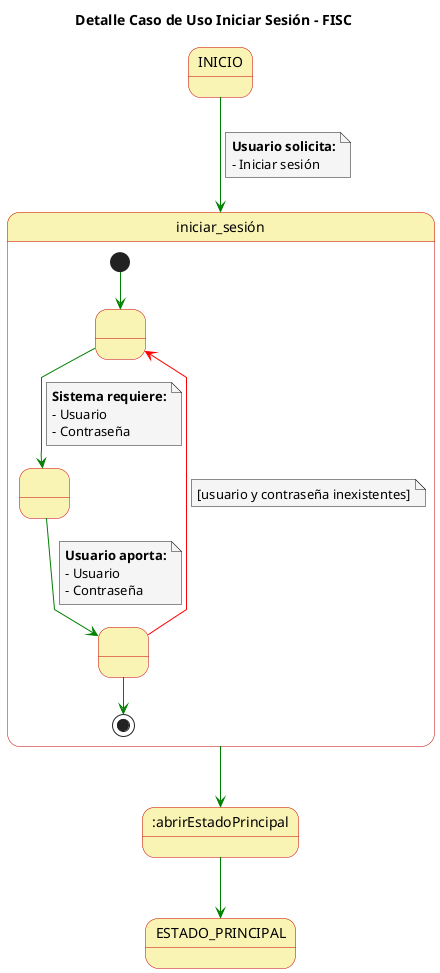 @startuml

skinparam state {
  BackgroundColor #faf4b4
  BorderColor #c90000
}

skinparam note {
  BackgroundColor #f5f5f5
}

skinparam linetype polyline

title Detalle Caso de Uso Iniciar Sesión - FISC


INICIO -[#green]-> iniciar_sesión 
note on link
  **Usuario solicita:**
  - Iniciar sesión
end note

state iniciar_sesión {
  state 1 as " "
  state 2 as " "
  state 3 as " "
  
  [*] -[#green]-> 1
  1 -[#green]-> 2
  note on link
      **Sistema requiere:**
      - Usuario
      - Contraseña
  end note
  2 -[#green]-> 3
  note on link
    **Usuario aporta:**
    - Usuario
    - Contraseña
  end note
  3 -[#red]-> 1
  note on link
    [usuario y contraseña inexistentes]
  end note
  3 -[#green]-> [*]
}

iniciar_sesión -[#green]-> :abrirEstadoPrincipal

:abrirEstadoPrincipal -[#green]-> ESTADO_PRINCIPAL

@enduml